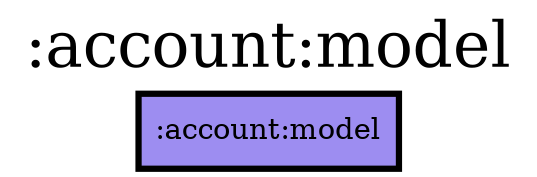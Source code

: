digraph {
edge ["dir"="forward"]
graph ["dpi"="100","label"=":account:model","labelloc"="t","fontsize"="30","ranksep"="1.5","rankdir"="TB"]
node ["style"="filled"]
":account:model" ["fillcolor"="#9D8DF1","color"="black","penwidth"="3","shape"="box"]
{
edge ["dir"="none"]
graph ["rank"="same"]
":account:model"
}
}
